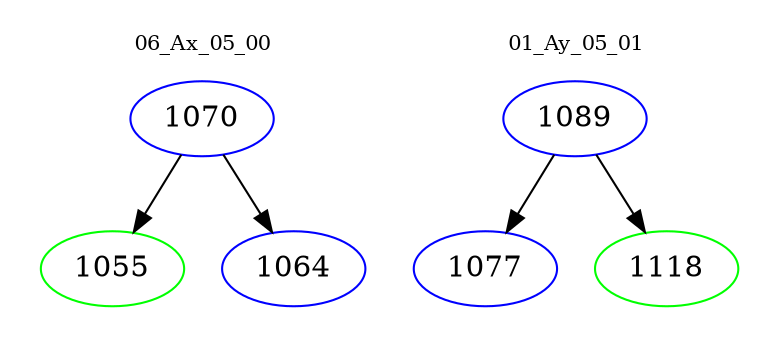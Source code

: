 digraph{
subgraph cluster_0 {
color = white
label = "06_Ax_05_00";
fontsize=10;
T0_1070 [label="1070", color="blue"]
T0_1070 -> T0_1055 [color="black"]
T0_1055 [label="1055", color="green"]
T0_1070 -> T0_1064 [color="black"]
T0_1064 [label="1064", color="blue"]
}
subgraph cluster_1 {
color = white
label = "01_Ay_05_01";
fontsize=10;
T1_1089 [label="1089", color="blue"]
T1_1089 -> T1_1077 [color="black"]
T1_1077 [label="1077", color="blue"]
T1_1089 -> T1_1118 [color="black"]
T1_1118 [label="1118", color="green"]
}
}
